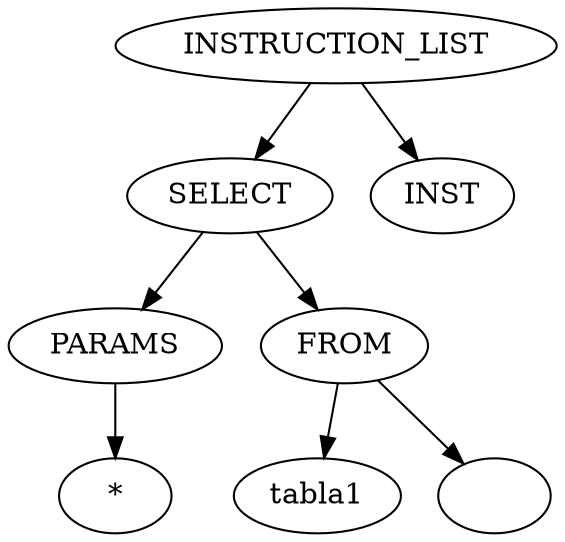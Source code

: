 // AST
digraph {
	35 [label=INSTRUCTION_LIST]
	36 [label=SELECT]
	37 [label=PARAMS]
	38 [label="*"]
	39 [label=FROM]
	40 [label=tabla1]
	41 [label=""]
	42 [label=INST]
	35 -> 36
	36 -> 37
	37 -> 38
	36 -> 39
	39 -> 40
	39 -> 41
	35 -> 42
}
